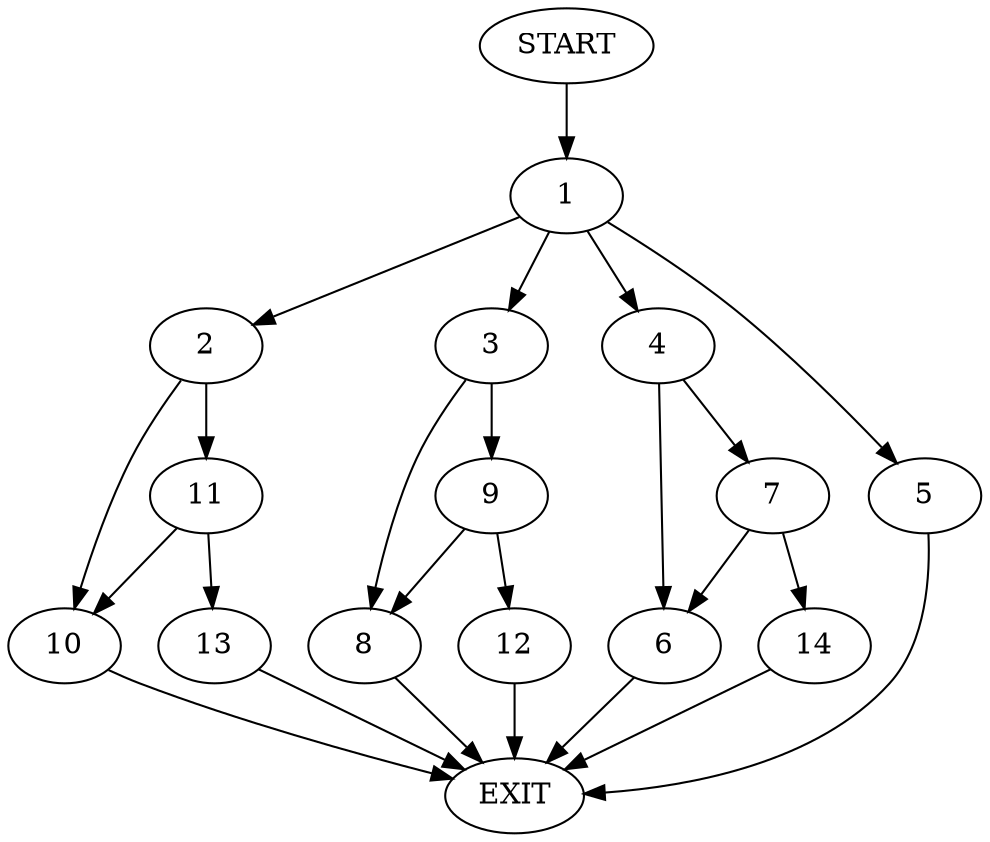 digraph {
0 [label="START"]
15 [label="EXIT"]
0 -> 1
1 -> 2
1 -> 3
1 -> 4
1 -> 5
4 -> 6
4 -> 7
5 -> 15
3 -> 8
3 -> 9
2 -> 10
2 -> 11
9 -> 8
9 -> 12
8 -> 15
12 -> 15
10 -> 15
11 -> 13
11 -> 10
13 -> 15
6 -> 15
7 -> 6
7 -> 14
14 -> 15
}

